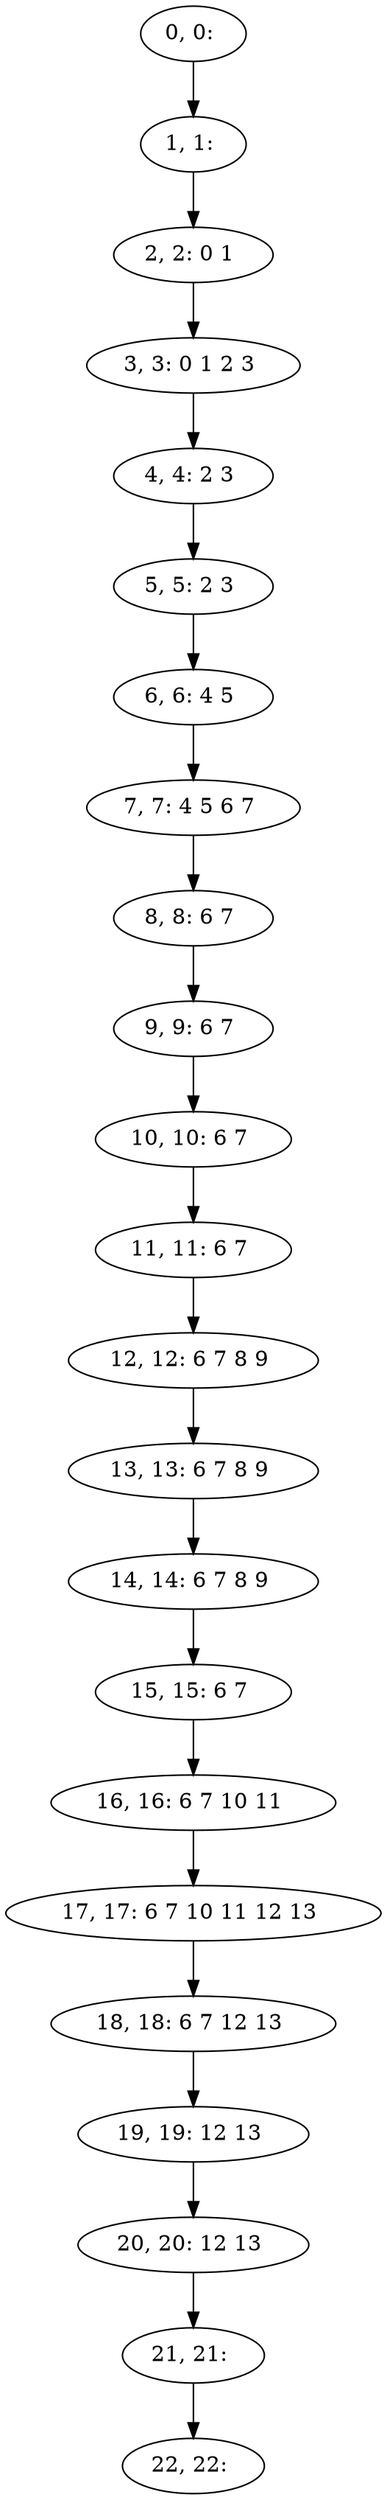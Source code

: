 digraph G {
0[label="0, 0: "];
1[label="1, 1: "];
2[label="2, 2: 0 1 "];
3[label="3, 3: 0 1 2 3 "];
4[label="4, 4: 2 3 "];
5[label="5, 5: 2 3 "];
6[label="6, 6: 4 5 "];
7[label="7, 7: 4 5 6 7 "];
8[label="8, 8: 6 7 "];
9[label="9, 9: 6 7 "];
10[label="10, 10: 6 7 "];
11[label="11, 11: 6 7 "];
12[label="12, 12: 6 7 8 9 "];
13[label="13, 13: 6 7 8 9 "];
14[label="14, 14: 6 7 8 9 "];
15[label="15, 15: 6 7 "];
16[label="16, 16: 6 7 10 11 "];
17[label="17, 17: 6 7 10 11 12 13 "];
18[label="18, 18: 6 7 12 13 "];
19[label="19, 19: 12 13 "];
20[label="20, 20: 12 13 "];
21[label="21, 21: "];
22[label="22, 22: "];
0->1 ;
1->2 ;
2->3 ;
3->4 ;
4->5 ;
5->6 ;
6->7 ;
7->8 ;
8->9 ;
9->10 ;
10->11 ;
11->12 ;
12->13 ;
13->14 ;
14->15 ;
15->16 ;
16->17 ;
17->18 ;
18->19 ;
19->20 ;
20->21 ;
21->22 ;
}
